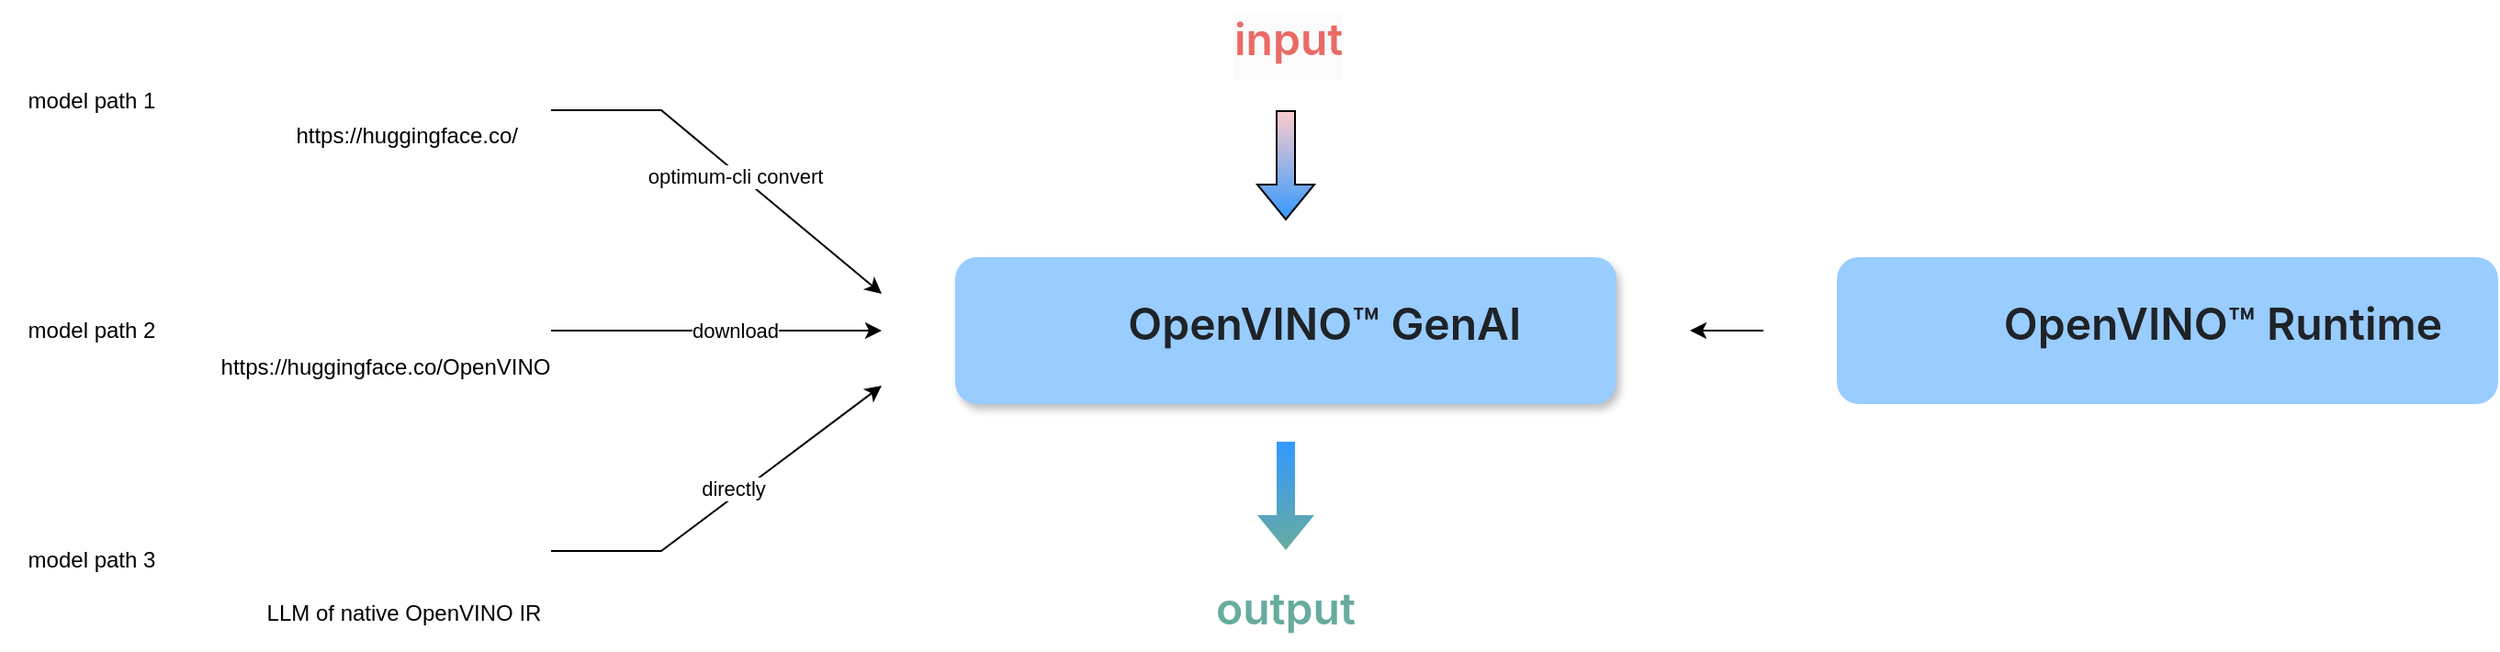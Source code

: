 <mxfile version="24.7.0" type="github">
  <diagram name="第 1 页" id="xh0DvVpU-9EQWnGM0NwQ">
    <mxGraphModel dx="1979" dy="1143" grid="1" gridSize="10" guides="1" tooltips="1" connect="1" arrows="1" fold="1" page="1" pageScale="1" pageWidth="827" pageHeight="1169" math="0" shadow="0">
      <root>
        <mxCell id="0" />
        <mxCell id="1" parent="0" />
        <mxCell id="JGenBf6Z7vixoJngJsFB-2" value="" style="shape=image;verticalLabelPosition=bottom;labelBackgroundColor=default;verticalAlign=top;aspect=fixed;imageAspect=0;image=https://cdn-avatars.huggingface.co/v1/production/uploads/1671615670447-6346651be2dcb5422bcd13dd.png;movable=0;resizable=0;rotatable=0;deletable=0;editable=0;locked=1;connectable=0;" vertex="1" parent="1">
          <mxGeometry x="220" y="240" width="40" height="40" as="geometry" />
        </mxCell>
        <mxCell id="JGenBf6Z7vixoJngJsFB-3" value="" style="shape=image;verticalLabelPosition=bottom;labelBackgroundColor=default;verticalAlign=top;aspect=fixed;imageAspect=0;image=https://huggingface.co/front/assets/huggingface_logo-noborder.svg;movable=0;resizable=0;rotatable=0;deletable=0;editable=0;locked=1;connectable=0;" vertex="1" parent="1">
          <mxGeometry x="158.41" y="240" width="43.18" height="40" as="geometry" />
        </mxCell>
        <mxCell id="JGenBf6Z7vixoJngJsFB-5" value="https://huggingface.co/" style="shape=image;verticalLabelPosition=bottom;labelBackgroundColor=default;verticalAlign=top;aspect=fixed;imageAspect=0;image=https://huggingface.co/front/assets/huggingface_logo-noborder.svg;" vertex="1" parent="1">
          <mxGeometry x="200" y="120" width="43.18" height="40" as="geometry" />
        </mxCell>
        <mxCell id="JGenBf6Z7vixoJngJsFB-6" value="&lt;h1 style=&quot;box-sizing: border-box; margin-right: 0px; margin-bottom: var(--base-size-16); margin-left: 0px; font-weight: var(--base-text-weight-semibold, 600); line-height: 1.25; padding-bottom: 0.3em; border-bottom: 1px solid var(--borderColor-muted, var(--color-border-muted)); color: rgb(31, 35, 40); font-family: -apple-system, BlinkMacSystemFont, &amp;quot;Segoe UI&amp;quot;, &amp;quot;Noto Sans&amp;quot;, Helvetica, Arial, sans-serif, &amp;quot;Apple Color Emoji&amp;quot;, &amp;quot;Segoe UI Emoji&amp;quot;; text-align: start; margin-top: 0px !important;&quot; dir=&quot;auto&quot; class=&quot;heading-element&quot; tabindex=&quot;-1&quot;&gt;&amp;nbsp; &amp;nbsp; &amp;nbsp; &amp;nbsp;OpenVINO™ GenAI&lt;/h1&gt;" style="rounded=1;whiteSpace=wrap;html=1;movable=1;resizable=1;rotatable=1;deletable=1;editable=1;locked=0;connectable=1;shadow=1;dashed=1;strokeColor=none;fillColor=#99CCFF;labelBackgroundColor=none;" vertex="1" parent="1">
          <mxGeometry x="520" y="240" width="360" height="80" as="geometry" />
        </mxCell>
        <mxCell id="JGenBf6Z7vixoJngJsFB-7" value="" style="shape=image;verticalLabelPosition=bottom;labelBackgroundColor=default;verticalAlign=top;aspect=fixed;imageAspect=0;image=https://cdn-avatars.huggingface.co/v1/production/uploads/1671615670447-6346651be2dcb5422bcd13dd.png;movable=1;resizable=1;rotatable=1;deletable=1;editable=1;locked=0;connectable=1;" vertex="1" parent="1">
          <mxGeometry x="560" y="260" width="40" height="40" as="geometry" />
        </mxCell>
        <mxCell id="JGenBf6Z7vixoJngJsFB-8" value="&lt;h1 style=&quot;box-sizing: border-box; margin-right: 0px; margin-bottom: var(--base-size-16); margin-left: 0px; font-weight: var(--base-text-weight-semibold, 600); line-height: 1.25; padding-bottom: 0.3em; border-bottom: 1px solid var(--borderColor-muted, var(--color-border-muted)); color: rgb(31, 35, 40); font-family: -apple-system, BlinkMacSystemFont, &amp;quot;Segoe UI&amp;quot;, &amp;quot;Noto Sans&amp;quot;, Helvetica, Arial, sans-serif, &amp;quot;Apple Color Emoji&amp;quot;, &amp;quot;Segoe UI Emoji&amp;quot;; text-align: start; margin-top: 0px !important;&quot; dir=&quot;auto&quot; class=&quot;heading-element&quot; tabindex=&quot;-1&quot;&gt;&amp;nbsp; &amp;nbsp; &amp;nbsp; &amp;nbsp; &amp;nbsp; OpenVINO™ Runtime&lt;/h1&gt;" style="rounded=1;whiteSpace=wrap;html=1;movable=1;resizable=1;rotatable=1;deletable=1;editable=1;locked=0;connectable=1;glass=0;fillColor=#99CCFF;labelBackgroundColor=none;strokeColor=none;" vertex="1" parent="1">
          <mxGeometry x="1000" y="240" width="360" height="80" as="geometry" />
        </mxCell>
        <mxCell id="JGenBf6Z7vixoJngJsFB-11" value="https://huggingface.co/OpenVINO" style="rounded=0;whiteSpace=wrap;html=1;strokeColor=none;" vertex="1" parent="1">
          <mxGeometry x="110" y="290" width="200" height="20" as="geometry" />
        </mxCell>
        <mxCell id="JGenBf6Z7vixoJngJsFB-15" value="" style="shape=image;verticalLabelPosition=bottom;labelBackgroundColor=default;verticalAlign=top;aspect=fixed;imageAspect=0;image=https://cdn-avatars.huggingface.co/v1/production/uploads/1671615670447-6346651be2dcb5422bcd13dd.png;movable=1;resizable=1;rotatable=1;deletable=1;editable=1;locked=0;connectable=1;" vertex="1" parent="1">
          <mxGeometry x="1040" y="260" width="40" height="40" as="geometry" />
        </mxCell>
        <mxCell id="JGenBf6Z7vixoJngJsFB-19" value="LLM of native OpenVINO IR" style="shape=image;verticalLabelPosition=bottom;labelBackgroundColor=default;verticalAlign=top;aspect=fixed;imageAspect=0;image=https://cdn-avatars.huggingface.co/v1/production/uploads/1671615670447-6346651be2dcb5422bcd13dd.png;movable=1;resizable=1;rotatable=1;deletable=1;editable=1;locked=0;connectable=1;" vertex="1" parent="1">
          <mxGeometry x="200" y="380" width="40" height="40" as="geometry" />
        </mxCell>
        <mxCell id="JGenBf6Z7vixoJngJsFB-20" value="" style="endArrow=classic;html=1;rounded=0;" edge="1" parent="1">
          <mxGeometry width="50" height="50" relative="1" as="geometry">
            <mxPoint x="300" y="160" as="sourcePoint" />
            <mxPoint x="480" y="260" as="targetPoint" />
            <Array as="points">
              <mxPoint x="360" y="160" />
            </Array>
          </mxGeometry>
        </mxCell>
        <mxCell id="JGenBf6Z7vixoJngJsFB-23" value="optimum-cli convert" style="edgeLabel;html=1;align=center;verticalAlign=middle;resizable=0;points=[];" vertex="1" connectable="0" parent="JGenBf6Z7vixoJngJsFB-20">
          <mxGeometry x="0.06" y="-1" relative="1" as="geometry">
            <mxPoint x="-1" as="offset" />
          </mxGeometry>
        </mxCell>
        <mxCell id="JGenBf6Z7vixoJngJsFB-21" value="" style="endArrow=classic;html=1;rounded=0;" edge="1" parent="1">
          <mxGeometry width="50" height="50" relative="1" as="geometry">
            <mxPoint x="300" y="400" as="sourcePoint" />
            <mxPoint x="480" y="310" as="targetPoint" />
            <Array as="points">
              <mxPoint x="360" y="400" />
            </Array>
          </mxGeometry>
        </mxCell>
        <mxCell id="JGenBf6Z7vixoJngJsFB-25" value="directly" style="edgeLabel;html=1;align=center;verticalAlign=middle;resizable=0;points=[];" vertex="1" connectable="0" parent="JGenBf6Z7vixoJngJsFB-21">
          <mxGeometry x="0.063" y="4" relative="1" as="geometry">
            <mxPoint as="offset" />
          </mxGeometry>
        </mxCell>
        <mxCell id="JGenBf6Z7vixoJngJsFB-22" value="" style="endArrow=classic;html=1;rounded=0;" edge="1" parent="1">
          <mxGeometry width="50" height="50" relative="1" as="geometry">
            <mxPoint x="300" y="280" as="sourcePoint" />
            <mxPoint x="480" y="280" as="targetPoint" />
          </mxGeometry>
        </mxCell>
        <mxCell id="JGenBf6Z7vixoJngJsFB-24" value="download" style="edgeLabel;html=1;align=center;verticalAlign=middle;resizable=0;points=[];" vertex="1" connectable="0" parent="JGenBf6Z7vixoJngJsFB-22">
          <mxGeometry x="-0.078" y="1" relative="1" as="geometry">
            <mxPoint x="17" y="1" as="offset" />
          </mxGeometry>
        </mxCell>
        <mxCell id="JGenBf6Z7vixoJngJsFB-28" value="" style="endArrow=classic;html=1;rounded=0;" edge="1" parent="1">
          <mxGeometry width="50" height="50" relative="1" as="geometry">
            <mxPoint x="960" y="280" as="sourcePoint" />
            <mxPoint x="920" y="280" as="targetPoint" />
          </mxGeometry>
        </mxCell>
        <mxCell id="JGenBf6Z7vixoJngJsFB-29" value="" style="shape=flexArrow;endArrow=classic;html=1;rounded=0;fillColor=#FFCCCC;gradientColor=#3399FF;" edge="1" parent="1">
          <mxGeometry width="50" height="50" relative="1" as="geometry">
            <mxPoint x="700" y="160" as="sourcePoint" />
            <mxPoint x="700" y="220" as="targetPoint" />
          </mxGeometry>
        </mxCell>
        <mxCell id="JGenBf6Z7vixoJngJsFB-30" value="" style="shape=flexArrow;endArrow=classic;html=1;rounded=0;fillColor=#3399FF;gradientColor=#67AB9F;strokeColor=none;" edge="1" parent="1">
          <mxGeometry width="50" height="50" relative="1" as="geometry">
            <mxPoint x="700" y="340" as="sourcePoint" />
            <mxPoint x="700" y="400" as="targetPoint" />
          </mxGeometry>
        </mxCell>
        <mxCell id="JGenBf6Z7vixoJngJsFB-31" value="&lt;h1 tabindex=&quot;-1&quot; class=&quot;heading-element&quot; dir=&quot;auto&quot; style=&quot;forced-color-adjust: none; font-style: normal; font-variant-ligatures: normal; font-variant-caps: normal; letter-spacing: normal; orphans: 2; text-indent: 0px; text-transform: none; widows: 2; word-spacing: 0px; -webkit-text-stroke-width: 0px; white-space: normal; background-color: rgb(251, 251, 251); text-decoration-thickness: initial; text-decoration-style: initial; text-decoration-color: initial; box-sizing: border-box; margin-right: 0px; margin-bottom: var(--base-size-16); margin-left: 0px; font-weight: var(--base-text-weight-semibold, 600); line-height: 1.25; padding-bottom: 0.3em; border-bottom: 1px solid var(--borderColor-muted, var(--color-border-muted)); font-family: -apple-system, BlinkMacSystemFont, &amp;quot;Segoe UI&amp;quot;, &amp;quot;Noto Sans&amp;quot;, Helvetica, Arial, sans-serif, &amp;quot;Apple Color Emoji&amp;quot;, &amp;quot;Segoe UI Emoji&amp;quot;; text-align: start; margin-top: 0px !important;&quot;&gt;&lt;font color=&quot;#ea6b66&quot;&gt;input&lt;/font&gt;&lt;/h1&gt;" style="text;whiteSpace=wrap;html=1;" vertex="1" parent="1">
          <mxGeometry x="670" y="100" width="60" height="40" as="geometry" />
        </mxCell>
        <mxCell id="JGenBf6Z7vixoJngJsFB-32" value="&lt;h1 tabindex=&quot;-1&quot; class=&quot;heading-element&quot; dir=&quot;auto&quot; style=&quot;forced-color-adjust: none; font-style: normal; font-variant-ligatures: normal; font-variant-caps: normal; letter-spacing: normal; orphans: 2; text-indent: 0px; text-transform: none; widows: 2; word-spacing: 0px; -webkit-text-stroke-width: 0px; white-space: normal; text-decoration-thickness: initial; text-decoration-style: initial; text-decoration-color: initial; box-sizing: border-box; margin-right: 0px; margin-bottom: var(--base-size-16); margin-left: 0px; font-weight: var(--base-text-weight-semibold, 600); line-height: 1.25; padding-bottom: 0.3em; border-bottom: 1px solid var(--borderColor-muted, var(--color-border-muted)); font-family: -apple-system, BlinkMacSystemFont, &amp;quot;Segoe UI&amp;quot;, &amp;quot;Noto Sans&amp;quot;, Helvetica, Arial, sans-serif, &amp;quot;Apple Color Emoji&amp;quot;, &amp;quot;Segoe UI Emoji&amp;quot;; text-align: start; background-color: rgb(255, 255, 255); margin-top: 0px !important;&quot;&gt;&lt;font color=&quot;#67ab9f&quot;&gt;output&lt;/font&gt;&lt;/h1&gt;" style="text;whiteSpace=wrap;html=1;" vertex="1" parent="1">
          <mxGeometry x="660" y="410" width="80" height="40" as="geometry" />
        </mxCell>
        <mxCell id="JGenBf6Z7vixoJngJsFB-33" value="model path 1" style="text;html=1;align=center;verticalAlign=middle;whiteSpace=wrap;rounded=0;" vertex="1" parent="1">
          <mxGeometry y="140" width="100" height="30" as="geometry" />
        </mxCell>
        <mxCell id="JGenBf6Z7vixoJngJsFB-36" value="model path 2" style="text;html=1;align=center;verticalAlign=middle;whiteSpace=wrap;rounded=0;" vertex="1" parent="1">
          <mxGeometry y="265" width="100" height="30" as="geometry" />
        </mxCell>
        <mxCell id="JGenBf6Z7vixoJngJsFB-37" value="model path 3" style="text;html=1;align=center;verticalAlign=middle;whiteSpace=wrap;rounded=0;" vertex="1" parent="1">
          <mxGeometry y="390" width="100" height="30" as="geometry" />
        </mxCell>
      </root>
    </mxGraphModel>
  </diagram>
</mxfile>
